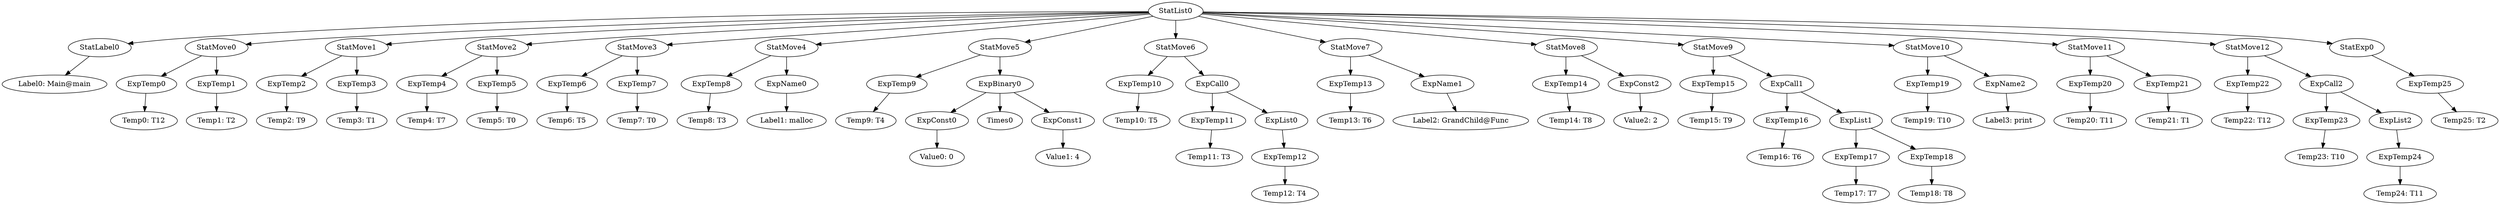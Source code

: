 digraph {
	ordering = out;
	ExpTemp25 -> "Temp25: T2";
	ExpList2 -> ExpTemp24;
	ExpTemp24 -> "Temp24: T11";
	ExpConst0 -> "Value0: 0";
	ExpTemp23 -> "Temp23: T10";
	ExpBinary0 -> ExpConst0;
	ExpBinary0 -> Times0;
	ExpBinary0 -> ExpConst1;
	ExpTemp12 -> "Temp12: T4";
	ExpTemp9 -> "Temp9: T4";
	StatMove5 -> ExpTemp9;
	StatMove5 -> ExpBinary0;
	ExpConst1 -> "Value1: 4";
	StatMove4 -> ExpTemp8;
	StatMove4 -> ExpName0;
	StatMove7 -> ExpTemp13;
	StatMove7 -> ExpName1;
	ExpList1 -> ExpTemp17;
	ExpList1 -> ExpTemp18;
	ExpTemp18 -> "Temp18: T8";
	ExpTemp8 -> "Temp8: T3";
	StatMove1 -> ExpTemp2;
	StatMove1 -> ExpTemp3;
	ExpName0 -> "Label1: malloc";
	ExpTemp4 -> "Temp4: T7";
	ExpTemp22 -> "Temp22: T12";
	StatMove3 -> ExpTemp6;
	StatMove3 -> ExpTemp7;
	StatExp0 -> ExpTemp25;
	ExpTemp11 -> "Temp11: T3";
	ExpTemp5 -> "Temp5: T0";
	ExpTemp1 -> "Temp1: T2";
	ExpTemp14 -> "Temp14: T8";
	ExpName2 -> "Label3: print";
	ExpTemp7 -> "Temp7: T0";
	ExpTemp0 -> "Temp0: T12";
	ExpTemp20 -> "Temp20: T11";
	StatList0 -> StatLabel0;
	StatList0 -> StatMove0;
	StatList0 -> StatMove1;
	StatList0 -> StatMove2;
	StatList0 -> StatMove3;
	StatList0 -> StatMove4;
	StatList0 -> StatMove5;
	StatList0 -> StatMove6;
	StatList0 -> StatMove7;
	StatList0 -> StatMove8;
	StatList0 -> StatMove9;
	StatList0 -> StatMove10;
	StatList0 -> StatMove11;
	StatList0 -> StatMove12;
	StatList0 -> StatExp0;
	StatLabel0 -> "Label0: Main@main";
	ExpTemp3 -> "Temp3: T1";
	ExpTemp2 -> "Temp2: T9";
	ExpTemp10 -> "Temp10: T5";
	ExpTemp6 -> "Temp6: T5";
	StatMove6 -> ExpTemp10;
	StatMove6 -> ExpCall0;
	ExpCall0 -> ExpTemp11;
	ExpCall0 -> ExpList0;
	ExpTemp21 -> "Temp21: T1";
	ExpTemp17 -> "Temp17: T7";
	ExpList0 -> ExpTemp12;
	ExpTemp13 -> "Temp13: T6";
	ExpTemp16 -> "Temp16: T6";
	ExpCall2 -> ExpTemp23;
	ExpCall2 -> ExpList2;
	StatMove10 -> ExpTemp19;
	StatMove10 -> ExpName2;
	ExpTemp15 -> "Temp15: T9";
	ExpName1 -> "Label2: GrandChild@Func";
	StatMove0 -> ExpTemp0;
	StatMove0 -> ExpTemp1;
	StatMove8 -> ExpTemp14;
	StatMove8 -> ExpConst2;
	StatMove12 -> ExpTemp22;
	StatMove12 -> ExpCall2;
	ExpConst2 -> "Value2: 2";
	StatMove9 -> ExpTemp15;
	StatMove9 -> ExpCall1;
	ExpCall1 -> ExpTemp16;
	ExpCall1 -> ExpList1;
	StatMove2 -> ExpTemp4;
	StatMove2 -> ExpTemp5;
	ExpTemp19 -> "Temp19: T10";
	StatMove11 -> ExpTemp20;
	StatMove11 -> ExpTemp21;
}

